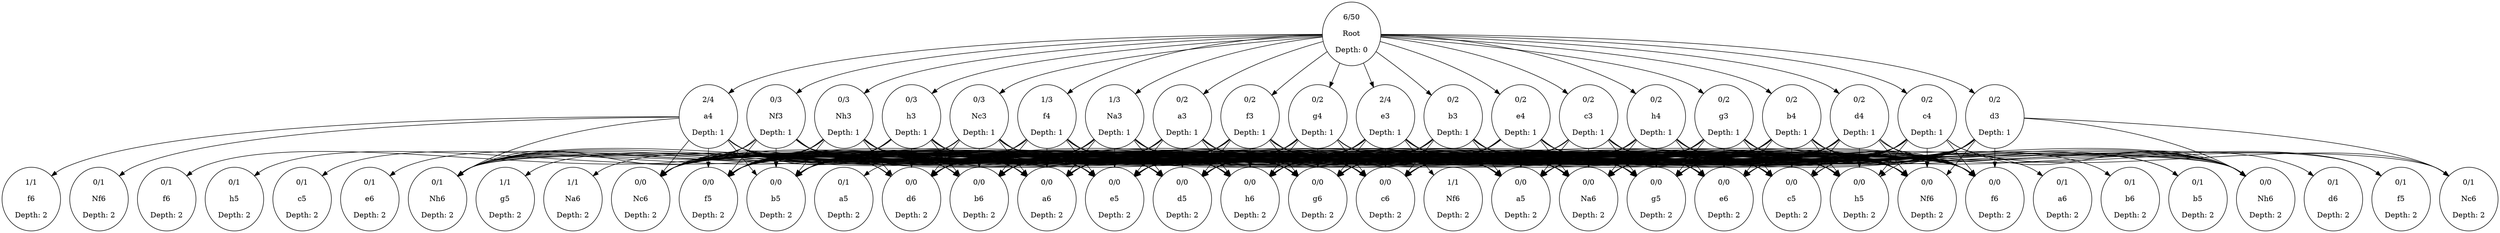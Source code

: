 digraph tree {
    "6/50

Root

Depth: 0";
    "0/3

Nh3

Depth: 1";
    "0/1

Nh6

Depth: 2";
    "0/0

Nf6

Depth: 2";
    "0/0

Nc6

Depth: 2";
    "0/0

Na6

Depth: 2";
    "0/0

h6

Depth: 2";
    "0/0

g6

Depth: 2";
    "0/0

f6

Depth: 2";
    "0/0

e6

Depth: 2";
    "0/0

d6

Depth: 2";
    "0/0

c6

Depth: 2";
    "0/0

b6

Depth: 2";
    "0/0

a6

Depth: 2";
    "0/1

h5

Depth: 2";
    "0/0

g5

Depth: 2";
    "0/0

f5

Depth: 2";
    "0/0

e5

Depth: 2";
    "0/0

d5

Depth: 2";
    "0/0

c5

Depth: 2";
    "0/0

b5

Depth: 2";
    "0/0

a5

Depth: 2";
    "0/3

Nf3

Depth: 1";
    "0/1

Nh6

Depth: 2";
    "0/0

Nf6

Depth: 2";
    "0/0

Nc6

Depth: 2";
    "0/0

Na6

Depth: 2";
    "0/0

h6

Depth: 2";
    "0/0

g6

Depth: 2";
    "0/1

f6

Depth: 2";
    "0/0

e6

Depth: 2";
    "0/0

d6

Depth: 2";
    "0/0

c6

Depth: 2";
    "0/0

b6

Depth: 2";
    "0/0

a6

Depth: 2";
    "0/0

h5

Depth: 2";
    "0/0

g5

Depth: 2";
    "0/0

f5

Depth: 2";
    "0/0

e5

Depth: 2";
    "0/0

d5

Depth: 2";
    "0/0

c5

Depth: 2";
    "0/0

b5

Depth: 2";
    "0/0

a5

Depth: 2";
    "0/3

Nc3

Depth: 1";
    "0/1

Nh6

Depth: 2";
    "0/0

Nf6

Depth: 2";
    "0/0

Nc6

Depth: 2";
    "0/0

Na6

Depth: 2";
    "0/0

h6

Depth: 2";
    "0/0

g6

Depth: 2";
    "0/0

f6

Depth: 2";
    "0/1

e6

Depth: 2";
    "0/0

d6

Depth: 2";
    "0/0

c6

Depth: 2";
    "0/0

b6

Depth: 2";
    "0/0

a6

Depth: 2";
    "0/0

h5

Depth: 2";
    "0/0

g5

Depth: 2";
    "0/0

f5

Depth: 2";
    "0/0

e5

Depth: 2";
    "0/0

d5

Depth: 2";
    "0/0

c5

Depth: 2";
    "0/0

b5

Depth: 2";
    "0/0

a5

Depth: 2";
    "1/3

Na3

Depth: 1";
    "0/1

Nh6

Depth: 2";
    "0/0

Nf6

Depth: 2";
    "0/0

Nc6

Depth: 2";
    "1/1

Na6

Depth: 2";
    "0/0

h6

Depth: 2";
    "0/0

g6

Depth: 2";
    "0/0

f6

Depth: 2";
    "0/0

e6

Depth: 2";
    "0/0

d6

Depth: 2";
    "0/0

c6

Depth: 2";
    "0/0

b6

Depth: 2";
    "0/0

a6

Depth: 2";
    "0/0

h5

Depth: 2";
    "0/0

g5

Depth: 2";
    "0/0

f5

Depth: 2";
    "0/0

e5

Depth: 2";
    "0/0

d5

Depth: 2";
    "0/0

c5

Depth: 2";
    "0/0

b5

Depth: 2";
    "0/0

a5

Depth: 2";
    "0/3

h3

Depth: 1";
    "0/1

Nh6

Depth: 2";
    "0/0

Nf6

Depth: 2";
    "0/0

Nc6

Depth: 2";
    "0/0

Na6

Depth: 2";
    "0/0

h6

Depth: 2";
    "0/0

g6

Depth: 2";
    "0/0

f6

Depth: 2";
    "0/0

e6

Depth: 2";
    "0/0

d6

Depth: 2";
    "0/0

c6

Depth: 2";
    "0/0

b6

Depth: 2";
    "0/0

a6

Depth: 2";
    "0/0

h5

Depth: 2";
    "0/0

g5

Depth: 2";
    "0/0

f5

Depth: 2";
    "0/0

e5

Depth: 2";
    "0/0

d5

Depth: 2";
    "0/1

c5

Depth: 2";
    "0/0

b5

Depth: 2";
    "0/0

a5

Depth: 2";
    "0/2

g3

Depth: 1";
    "0/0

Nh6

Depth: 2";
    "0/0

Nf6

Depth: 2";
    "0/0

Nc6

Depth: 2";
    "0/0

Na6

Depth: 2";
    "0/0

h6

Depth: 2";
    "0/0

g6

Depth: 2";
    "0/0

f6

Depth: 2";
    "0/0

e6

Depth: 2";
    "0/1

d6

Depth: 2";
    "0/0

c6

Depth: 2";
    "0/0

b6

Depth: 2";
    "0/0

a6

Depth: 2";
    "0/0

h5

Depth: 2";
    "0/0

g5

Depth: 2";
    "0/0

f5

Depth: 2";
    "0/0

e5

Depth: 2";
    "0/0

d5

Depth: 2";
    "0/0

c5

Depth: 2";
    "0/0

b5

Depth: 2";
    "0/0

a5

Depth: 2";
    "0/2

f3

Depth: 1";
    "0/1

Nh6

Depth: 2";
    "0/0

Nf6

Depth: 2";
    "0/0

Nc6

Depth: 2";
    "0/0

Na6

Depth: 2";
    "0/0

h6

Depth: 2";
    "0/0

g6

Depth: 2";
    "0/0

f6

Depth: 2";
    "0/0

e6

Depth: 2";
    "0/0

d6

Depth: 2";
    "0/0

c6

Depth: 2";
    "0/0

b6

Depth: 2";
    "0/0

a6

Depth: 2";
    "0/0

h5

Depth: 2";
    "0/0

g5

Depth: 2";
    "0/0

f5

Depth: 2";
    "0/0

e5

Depth: 2";
    "0/0

d5

Depth: 2";
    "0/0

c5

Depth: 2";
    "0/0

b5

Depth: 2";
    "0/0

a5

Depth: 2";
    "2/4

e3

Depth: 1";
    "0/1

Nh6

Depth: 2";
    "1/1

Nf6

Depth: 2";
    "0/1

Nc6

Depth: 2";
    "0/0

Na6

Depth: 2";
    "0/0

h6

Depth: 2";
    "0/0

g6

Depth: 2";
    "0/0

f6

Depth: 2";
    "0/0

e6

Depth: 2";
    "0/0

d6

Depth: 2";
    "0/0

c6

Depth: 2";
    "0/0

b6

Depth: 2";
    "0/0

a6

Depth: 2";
    "0/0

h5

Depth: 2";
    "0/0

g5

Depth: 2";
    "0/0

f5

Depth: 2";
    "0/0

e5

Depth: 2";
    "0/0

d5

Depth: 2";
    "0/0

c5

Depth: 2";
    "0/0

b5

Depth: 2";
    "0/0

a5

Depth: 2";
    "0/2

d3

Depth: 1";
    "0/0

Nh6

Depth: 2";
    "0/0

Nf6

Depth: 2";
    "0/1

Nc6

Depth: 2";
    "0/0

Na6

Depth: 2";
    "0/0

h6

Depth: 2";
    "0/0

g6

Depth: 2";
    "0/0

f6

Depth: 2";
    "0/0

e6

Depth: 2";
    "0/0

d6

Depth: 2";
    "0/0

c6

Depth: 2";
    "0/0

b6

Depth: 2";
    "0/0

a6

Depth: 2";
    "0/0

h5

Depth: 2";
    "0/0

g5

Depth: 2";
    "0/0

f5

Depth: 2";
    "0/0

e5

Depth: 2";
    "0/0

d5

Depth: 2";
    "0/0

c5

Depth: 2";
    "0/0

b5

Depth: 2";
    "0/0

a5

Depth: 2";
    "0/2

c3

Depth: 1";
    "0/0

Nh6

Depth: 2";
    "0/0

Nf6

Depth: 2";
    "0/0

Nc6

Depth: 2";
    "0/0

Na6

Depth: 2";
    "0/0

h6

Depth: 2";
    "0/0

g6

Depth: 2";
    "0/0

f6

Depth: 2";
    "0/0

e6

Depth: 2";
    "0/0

d6

Depth: 2";
    "0/0

c6

Depth: 2";
    "0/0

b6

Depth: 2";
    "0/0

a6

Depth: 2";
    "0/0

h5

Depth: 2";
    "0/0

g5

Depth: 2";
    "0/0

f5

Depth: 2";
    "0/0

e5

Depth: 2";
    "0/0

d5

Depth: 2";
    "0/0

c5

Depth: 2";
    "0/1

b5

Depth: 2";
    "0/0

a5

Depth: 2";
    "0/2

b3

Depth: 1";
    "0/0

Nh6

Depth: 2";
    "0/0

Nf6

Depth: 2";
    "0/0

Nc6

Depth: 2";
    "0/0

Na6

Depth: 2";
    "0/0

h6

Depth: 2";
    "0/0

g6

Depth: 2";
    "0/0

f6

Depth: 2";
    "0/0

e6

Depth: 2";
    "0/0

d6

Depth: 2";
    "0/0

c6

Depth: 2";
    "0/0

b6

Depth: 2";
    "0/1

a6

Depth: 2";
    "0/0

h5

Depth: 2";
    "0/0

g5

Depth: 2";
    "0/0

f5

Depth: 2";
    "0/0

e5

Depth: 2";
    "0/0

d5

Depth: 2";
    "0/0

c5

Depth: 2";
    "0/0

b5

Depth: 2";
    "0/0

a5

Depth: 2";
    "0/2

a3

Depth: 1";
    "0/1

Nh6

Depth: 2";
    "0/0

Nf6

Depth: 2";
    "0/0

Nc6

Depth: 2";
    "0/0

Na6

Depth: 2";
    "0/0

h6

Depth: 2";
    "0/0

g6

Depth: 2";
    "0/0

f6

Depth: 2";
    "0/0

e6

Depth: 2";
    "0/0

d6

Depth: 2";
    "0/0

c6

Depth: 2";
    "0/0

b6

Depth: 2";
    "0/0

a6

Depth: 2";
    "0/0

h5

Depth: 2";
    "0/0

g5

Depth: 2";
    "0/0

f5

Depth: 2";
    "0/0

e5

Depth: 2";
    "0/0

d5

Depth: 2";
    "0/0

c5

Depth: 2";
    "0/0

b5

Depth: 2";
    "0/0

a5

Depth: 2";
    "0/2

h4

Depth: 1";
    "0/0

Nh6

Depth: 2";
    "0/0

Nf6

Depth: 2";
    "0/0

Nc6

Depth: 2";
    "0/0

Na6

Depth: 2";
    "0/0

h6

Depth: 2";
    "0/0

g6

Depth: 2";
    "0/0

f6

Depth: 2";
    "0/0

e6

Depth: 2";
    "0/0

d6

Depth: 2";
    "0/0

c6

Depth: 2";
    "0/0

b6

Depth: 2";
    "0/0

a6

Depth: 2";
    "0/0

h5

Depth: 2";
    "0/0

g5

Depth: 2";
    "0/0

f5

Depth: 2";
    "0/0

e5

Depth: 2";
    "0/0

d5

Depth: 2";
    "0/0

c5

Depth: 2";
    "0/1

b5

Depth: 2";
    "0/0

a5

Depth: 2";
    "0/2

g4

Depth: 1";
    "0/0

Nh6

Depth: 2";
    "0/0

Nf6

Depth: 2";
    "0/0

Nc6

Depth: 2";
    "0/0

Na6

Depth: 2";
    "0/0

h6

Depth: 2";
    "0/0

g6

Depth: 2";
    "0/0

f6

Depth: 2";
    "0/0

e6

Depth: 2";
    "0/0

d6

Depth: 2";
    "0/0

c6

Depth: 2";
    "0/0

b6

Depth: 2";
    "0/0

a6

Depth: 2";
    "0/0

h5

Depth: 2";
    "0/0

g5

Depth: 2";
    "0/0

f5

Depth: 2";
    "0/0

e5

Depth: 2";
    "0/0

d5

Depth: 2";
    "0/0

c5

Depth: 2";
    "0/0

b5

Depth: 2";
    "0/1

a5

Depth: 2";
    "1/3

f4

Depth: 1";
    "0/1

Nh6

Depth: 2";
    "0/0

Nf6

Depth: 2";
    "0/0

Nc6

Depth: 2";
    "0/0

Na6

Depth: 2";
    "0/0

h6

Depth: 2";
    "0/0

g6

Depth: 2";
    "0/0

f6

Depth: 2";
    "0/0

e6

Depth: 2";
    "0/0

d6

Depth: 2";
    "0/0

c6

Depth: 2";
    "0/0

b6

Depth: 2";
    "0/0

a6

Depth: 2";
    "0/0

h5

Depth: 2";
    "1/1

g5

Depth: 2";
    "0/0

f5

Depth: 2";
    "0/0

e5

Depth: 2";
    "0/0

d5

Depth: 2";
    "0/0

c5

Depth: 2";
    "0/0

b5

Depth: 2";
    "0/0

a5

Depth: 2";
    "0/2

e4

Depth: 1";
    "0/0

Nh6

Depth: 2";
    "0/0

Nf6

Depth: 2";
    "0/0

Nc6

Depth: 2";
    "0/0

Na6

Depth: 2";
    "0/0

h6

Depth: 2";
    "0/0

g6

Depth: 2";
    "0/0

f6

Depth: 2";
    "0/0

e6

Depth: 2";
    "0/0

d6

Depth: 2";
    "0/0

c6

Depth: 2";
    "0/1

b6

Depth: 2";
    "0/0

a6

Depth: 2";
    "0/0

h5

Depth: 2";
    "0/0

g5

Depth: 2";
    "0/0

f5

Depth: 2";
    "0/0

e5

Depth: 2";
    "0/0

d5

Depth: 2";
    "0/0

c5

Depth: 2";
    "0/0

b5

Depth: 2";
    "0/0

a5

Depth: 2";
    "0/2

d4

Depth: 1";
    "0/0

Nh6

Depth: 2";
    "0/0

Nf6

Depth: 2";
    "0/0

Nc6

Depth: 2";
    "0/0

Na6

Depth: 2";
    "0/0

h6

Depth: 2";
    "0/0

g6

Depth: 2";
    "0/0

f6

Depth: 2";
    "0/0

e6

Depth: 2";
    "0/0

d6

Depth: 2";
    "0/0

c6

Depth: 2";
    "0/0

b6

Depth: 2";
    "0/0

a6

Depth: 2";
    "0/0

h5

Depth: 2";
    "0/0

g5

Depth: 2";
    "0/1

f5

Depth: 2";
    "0/0

e5

Depth: 2";
    "0/0

d5

Depth: 2";
    "0/0

c5

Depth: 2";
    "0/0

b5

Depth: 2";
    "0/0

a5

Depth: 2";
    "0/2

c4

Depth: 1";
    "0/0

Nh6

Depth: 2";
    "0/0

Nf6

Depth: 2";
    "0/1

Nc6

Depth: 2";
    "0/0

Na6

Depth: 2";
    "0/0

h6

Depth: 2";
    "0/0

g6

Depth: 2";
    "0/0

f6

Depth: 2";
    "0/0

e6

Depth: 2";
    "0/0

d6

Depth: 2";
    "0/0

c6

Depth: 2";
    "0/0

b6

Depth: 2";
    "0/0

a6

Depth: 2";
    "0/0

h5

Depth: 2";
    "0/0

g5

Depth: 2";
    "0/0

f5

Depth: 2";
    "0/0

e5

Depth: 2";
    "0/0

d5

Depth: 2";
    "0/0

c5

Depth: 2";
    "0/0

b5

Depth: 2";
    "0/0

a5

Depth: 2";
    "0/2

b4

Depth: 1";
    "0/0

Nh6

Depth: 2";
    "0/0

Nf6

Depth: 2";
    "0/0

Nc6

Depth: 2";
    "0/0

Na6

Depth: 2";
    "0/0

h6

Depth: 2";
    "0/0

g6

Depth: 2";
    "0/0

f6

Depth: 2";
    "0/0

e6

Depth: 2";
    "0/0

d6

Depth: 2";
    "0/0

c6

Depth: 2";
    "0/0

b6

Depth: 2";
    "0/0

a6

Depth: 2";
    "0/0

h5

Depth: 2";
    "0/0

g5

Depth: 2";
    "0/1

f5

Depth: 2";
    "0/0

e5

Depth: 2";
    "0/0

d5

Depth: 2";
    "0/0

c5

Depth: 2";
    "0/0

b5

Depth: 2";
    "0/0

a5

Depth: 2";
    "2/4

a4

Depth: 1";
    "0/1

Nh6

Depth: 2";
    "0/1

Nf6

Depth: 2";
    "0/0

Nc6

Depth: 2";
    "0/0

Na6

Depth: 2";
    "0/0

h6

Depth: 2";
    "0/0

g6

Depth: 2";
    "1/1

f6

Depth: 2";
    "0/0

e6

Depth: 2";
    "0/0

d6

Depth: 2";
    "0/0

c6

Depth: 2";
    "0/0

b6

Depth: 2";
    "0/0

a6

Depth: 2";
    "0/0

h5

Depth: 2";
    "0/0

g5

Depth: 2";
    "0/0

f5

Depth: 2";
    "0/0

e5

Depth: 2";
    "0/0

d5

Depth: 2";
    "0/0

c5

Depth: 2";
    "0/0

b5

Depth: 2";
    "0/0

a5

Depth: 2";
    "6/50

Root

Depth: 0" -> "0/3

Nh3

Depth: 1";
    "6/50

Root

Depth: 0" -> "0/3

Nf3

Depth: 1";
    "6/50

Root

Depth: 0" -> "0/3

Nc3

Depth: 1";
    "6/50

Root

Depth: 0" -> "1/3

Na3

Depth: 1";
    "6/50

Root

Depth: 0" -> "0/3

h3

Depth: 1";
    "6/50

Root

Depth: 0" -> "0/2

g3

Depth: 1";
    "6/50

Root

Depth: 0" -> "0/2

f3

Depth: 1";
    "6/50

Root

Depth: 0" -> "2/4

e3

Depth: 1";
    "6/50

Root

Depth: 0" -> "0/2

d3

Depth: 1";
    "6/50

Root

Depth: 0" -> "0/2

c3

Depth: 1";
    "6/50

Root

Depth: 0" -> "0/2

b3

Depth: 1";
    "6/50

Root

Depth: 0" -> "0/2

a3

Depth: 1";
    "6/50

Root

Depth: 0" -> "0/2

h4

Depth: 1";
    "6/50

Root

Depth: 0" -> "0/2

g4

Depth: 1";
    "6/50

Root

Depth: 0" -> "1/3

f4

Depth: 1";
    "6/50

Root

Depth: 0" -> "0/2

e4

Depth: 1";
    "6/50

Root

Depth: 0" -> "0/2

d4

Depth: 1";
    "6/50

Root

Depth: 0" -> "0/2

c4

Depth: 1";
    "6/50

Root

Depth: 0" -> "0/2

b4

Depth: 1";
    "6/50

Root

Depth: 0" -> "2/4

a4

Depth: 1";
    "0/3

Nh3

Depth: 1" -> "0/1

Nh6

Depth: 2";
    "0/3

Nh3

Depth: 1" -> "0/0

Nf6

Depth: 2";
    "0/3

Nh3

Depth: 1" -> "0/0

Nc6

Depth: 2";
    "0/3

Nh3

Depth: 1" -> "0/0

Na6

Depth: 2";
    "0/3

Nh3

Depth: 1" -> "0/0

h6

Depth: 2";
    "0/3

Nh3

Depth: 1" -> "0/0

g6

Depth: 2";
    "0/3

Nh3

Depth: 1" -> "0/0

f6

Depth: 2";
    "0/3

Nh3

Depth: 1" -> "0/0

e6

Depth: 2";
    "0/3

Nh3

Depth: 1" -> "0/0

d6

Depth: 2";
    "0/3

Nh3

Depth: 1" -> "0/0

c6

Depth: 2";
    "0/3

Nh3

Depth: 1" -> "0/0

b6

Depth: 2";
    "0/3

Nh3

Depth: 1" -> "0/0

a6

Depth: 2";
    "0/3

Nh3

Depth: 1" -> "0/1

h5

Depth: 2";
    "0/3

Nh3

Depth: 1" -> "0/0

g5

Depth: 2";
    "0/3

Nh3

Depth: 1" -> "0/0

f5

Depth: 2";
    "0/3

Nh3

Depth: 1" -> "0/0

e5

Depth: 2";
    "0/3

Nh3

Depth: 1" -> "0/0

d5

Depth: 2";
    "0/3

Nh3

Depth: 1" -> "0/0

c5

Depth: 2";
    "0/3

Nh3

Depth: 1" -> "0/0

b5

Depth: 2";
    "0/3

Nh3

Depth: 1" -> "0/0

a5

Depth: 2";
    "0/3

Nf3

Depth: 1" -> "0/1

Nh6

Depth: 2";
    "0/3

Nf3

Depth: 1" -> "0/0

Nf6

Depth: 2";
    "0/3

Nf3

Depth: 1" -> "0/0

Nc6

Depth: 2";
    "0/3

Nf3

Depth: 1" -> "0/0

Na6

Depth: 2";
    "0/3

Nf3

Depth: 1" -> "0/0

h6

Depth: 2";
    "0/3

Nf3

Depth: 1" -> "0/0

g6

Depth: 2";
    "0/3

Nf3

Depth: 1" -> "0/1

f6

Depth: 2";
    "0/3

Nf3

Depth: 1" -> "0/0

e6

Depth: 2";
    "0/3

Nf3

Depth: 1" -> "0/0

d6

Depth: 2";
    "0/3

Nf3

Depth: 1" -> "0/0

c6

Depth: 2";
    "0/3

Nf3

Depth: 1" -> "0/0

b6

Depth: 2";
    "0/3

Nf3

Depth: 1" -> "0/0

a6

Depth: 2";
    "0/3

Nf3

Depth: 1" -> "0/0

h5

Depth: 2";
    "0/3

Nf3

Depth: 1" -> "0/0

g5

Depth: 2";
    "0/3

Nf3

Depth: 1" -> "0/0

f5

Depth: 2";
    "0/3

Nf3

Depth: 1" -> "0/0

e5

Depth: 2";
    "0/3

Nf3

Depth: 1" -> "0/0

d5

Depth: 2";
    "0/3

Nf3

Depth: 1" -> "0/0

c5

Depth: 2";
    "0/3

Nf3

Depth: 1" -> "0/0

b5

Depth: 2";
    "0/3

Nf3

Depth: 1" -> "0/0

a5

Depth: 2";
    "0/3

Nc3

Depth: 1" -> "0/1

Nh6

Depth: 2";
    "0/3

Nc3

Depth: 1" -> "0/0

Nf6

Depth: 2";
    "0/3

Nc3

Depth: 1" -> "0/0

Nc6

Depth: 2";
    "0/3

Nc3

Depth: 1" -> "0/0

Na6

Depth: 2";
    "0/3

Nc3

Depth: 1" -> "0/0

h6

Depth: 2";
    "0/3

Nc3

Depth: 1" -> "0/0

g6

Depth: 2";
    "0/3

Nc3

Depth: 1" -> "0/0

f6

Depth: 2";
    "0/3

Nc3

Depth: 1" -> "0/1

e6

Depth: 2";
    "0/3

Nc3

Depth: 1" -> "0/0

d6

Depth: 2";
    "0/3

Nc3

Depth: 1" -> "0/0

c6

Depth: 2";
    "0/3

Nc3

Depth: 1" -> "0/0

b6

Depth: 2";
    "0/3

Nc3

Depth: 1" -> "0/0

a6

Depth: 2";
    "0/3

Nc3

Depth: 1" -> "0/0

h5

Depth: 2";
    "0/3

Nc3

Depth: 1" -> "0/0

g5

Depth: 2";
    "0/3

Nc3

Depth: 1" -> "0/0

f5

Depth: 2";
    "0/3

Nc3

Depth: 1" -> "0/0

e5

Depth: 2";
    "0/3

Nc3

Depth: 1" -> "0/0

d5

Depth: 2";
    "0/3

Nc3

Depth: 1" -> "0/0

c5

Depth: 2";
    "0/3

Nc3

Depth: 1" -> "0/0

b5

Depth: 2";
    "0/3

Nc3

Depth: 1" -> "0/0

a5

Depth: 2";
    "1/3

Na3

Depth: 1" -> "0/1

Nh6

Depth: 2";
    "1/3

Na3

Depth: 1" -> "0/0

Nf6

Depth: 2";
    "1/3

Na3

Depth: 1" -> "0/0

Nc6

Depth: 2";
    "1/3

Na3

Depth: 1" -> "1/1

Na6

Depth: 2";
    "1/3

Na3

Depth: 1" -> "0/0

h6

Depth: 2";
    "1/3

Na3

Depth: 1" -> "0/0

g6

Depth: 2";
    "1/3

Na3

Depth: 1" -> "0/0

f6

Depth: 2";
    "1/3

Na3

Depth: 1" -> "0/0

e6

Depth: 2";
    "1/3

Na3

Depth: 1" -> "0/0

d6

Depth: 2";
    "1/3

Na3

Depth: 1" -> "0/0

c6

Depth: 2";
    "1/3

Na3

Depth: 1" -> "0/0

b6

Depth: 2";
    "1/3

Na3

Depth: 1" -> "0/0

a6

Depth: 2";
    "1/3

Na3

Depth: 1" -> "0/0

h5

Depth: 2";
    "1/3

Na3

Depth: 1" -> "0/0

g5

Depth: 2";
    "1/3

Na3

Depth: 1" -> "0/0

f5

Depth: 2";
    "1/3

Na3

Depth: 1" -> "0/0

e5

Depth: 2";
    "1/3

Na3

Depth: 1" -> "0/0

d5

Depth: 2";
    "1/3

Na3

Depth: 1" -> "0/0

c5

Depth: 2";
    "1/3

Na3

Depth: 1" -> "0/0

b5

Depth: 2";
    "1/3

Na3

Depth: 1" -> "0/0

a5

Depth: 2";
    "0/3

h3

Depth: 1" -> "0/1

Nh6

Depth: 2";
    "0/3

h3

Depth: 1" -> "0/0

Nf6

Depth: 2";
    "0/3

h3

Depth: 1" -> "0/0

Nc6

Depth: 2";
    "0/3

h3

Depth: 1" -> "0/0

Na6

Depth: 2";
    "0/3

h3

Depth: 1" -> "0/0

h6

Depth: 2";
    "0/3

h3

Depth: 1" -> "0/0

g6

Depth: 2";
    "0/3

h3

Depth: 1" -> "0/0

f6

Depth: 2";
    "0/3

h3

Depth: 1" -> "0/0

e6

Depth: 2";
    "0/3

h3

Depth: 1" -> "0/0

d6

Depth: 2";
    "0/3

h3

Depth: 1" -> "0/0

c6

Depth: 2";
    "0/3

h3

Depth: 1" -> "0/0

b6

Depth: 2";
    "0/3

h3

Depth: 1" -> "0/0

a6

Depth: 2";
    "0/3

h3

Depth: 1" -> "0/0

h5

Depth: 2";
    "0/3

h3

Depth: 1" -> "0/0

g5

Depth: 2";
    "0/3

h3

Depth: 1" -> "0/0

f5

Depth: 2";
    "0/3

h3

Depth: 1" -> "0/0

e5

Depth: 2";
    "0/3

h3

Depth: 1" -> "0/0

d5

Depth: 2";
    "0/3

h3

Depth: 1" -> "0/1

c5

Depth: 2";
    "0/3

h3

Depth: 1" -> "0/0

b5

Depth: 2";
    "0/3

h3

Depth: 1" -> "0/0

a5

Depth: 2";
    "0/2

g3

Depth: 1" -> "0/0

Nh6

Depth: 2";
    "0/2

g3

Depth: 1" -> "0/0

Nf6

Depth: 2";
    "0/2

g3

Depth: 1" -> "0/0

Nc6

Depth: 2";
    "0/2

g3

Depth: 1" -> "0/0

Na6

Depth: 2";
    "0/2

g3

Depth: 1" -> "0/0

h6

Depth: 2";
    "0/2

g3

Depth: 1" -> "0/0

g6

Depth: 2";
    "0/2

g3

Depth: 1" -> "0/0

f6

Depth: 2";
    "0/2

g3

Depth: 1" -> "0/0

e6

Depth: 2";
    "0/2

g3

Depth: 1" -> "0/1

d6

Depth: 2";
    "0/2

g3

Depth: 1" -> "0/0

c6

Depth: 2";
    "0/2

g3

Depth: 1" -> "0/0

b6

Depth: 2";
    "0/2

g3

Depth: 1" -> "0/0

a6

Depth: 2";
    "0/2

g3

Depth: 1" -> "0/0

h5

Depth: 2";
    "0/2

g3

Depth: 1" -> "0/0

g5

Depth: 2";
    "0/2

g3

Depth: 1" -> "0/0

f5

Depth: 2";
    "0/2

g3

Depth: 1" -> "0/0

e5

Depth: 2";
    "0/2

g3

Depth: 1" -> "0/0

d5

Depth: 2";
    "0/2

g3

Depth: 1" -> "0/0

c5

Depth: 2";
    "0/2

g3

Depth: 1" -> "0/0

b5

Depth: 2";
    "0/2

g3

Depth: 1" -> "0/0

a5

Depth: 2";
    "0/2

f3

Depth: 1" -> "0/1

Nh6

Depth: 2";
    "0/2

f3

Depth: 1" -> "0/0

Nf6

Depth: 2";
    "0/2

f3

Depth: 1" -> "0/0

Nc6

Depth: 2";
    "0/2

f3

Depth: 1" -> "0/0

Na6

Depth: 2";
    "0/2

f3

Depth: 1" -> "0/0

h6

Depth: 2";
    "0/2

f3

Depth: 1" -> "0/0

g6

Depth: 2";
    "0/2

f3

Depth: 1" -> "0/0

f6

Depth: 2";
    "0/2

f3

Depth: 1" -> "0/0

e6

Depth: 2";
    "0/2

f3

Depth: 1" -> "0/0

d6

Depth: 2";
    "0/2

f3

Depth: 1" -> "0/0

c6

Depth: 2";
    "0/2

f3

Depth: 1" -> "0/0

b6

Depth: 2";
    "0/2

f3

Depth: 1" -> "0/0

a6

Depth: 2";
    "0/2

f3

Depth: 1" -> "0/0

h5

Depth: 2";
    "0/2

f3

Depth: 1" -> "0/0

g5

Depth: 2";
    "0/2

f3

Depth: 1" -> "0/0

f5

Depth: 2";
    "0/2

f3

Depth: 1" -> "0/0

e5

Depth: 2";
    "0/2

f3

Depth: 1" -> "0/0

d5

Depth: 2";
    "0/2

f3

Depth: 1" -> "0/0

c5

Depth: 2";
    "0/2

f3

Depth: 1" -> "0/0

b5

Depth: 2";
    "0/2

f3

Depth: 1" -> "0/0

a5

Depth: 2";
    "2/4

e3

Depth: 1" -> "0/1

Nh6

Depth: 2";
    "2/4

e3

Depth: 1" -> "1/1

Nf6

Depth: 2";
    "2/4

e3

Depth: 1" -> "0/1

Nc6

Depth: 2";
    "2/4

e3

Depth: 1" -> "0/0

Na6

Depth: 2";
    "2/4

e3

Depth: 1" -> "0/0

h6

Depth: 2";
    "2/4

e3

Depth: 1" -> "0/0

g6

Depth: 2";
    "2/4

e3

Depth: 1" -> "0/0

f6

Depth: 2";
    "2/4

e3

Depth: 1" -> "0/0

e6

Depth: 2";
    "2/4

e3

Depth: 1" -> "0/0

d6

Depth: 2";
    "2/4

e3

Depth: 1" -> "0/0

c6

Depth: 2";
    "2/4

e3

Depth: 1" -> "0/0

b6

Depth: 2";
    "2/4

e3

Depth: 1" -> "0/0

a6

Depth: 2";
    "2/4

e3

Depth: 1" -> "0/0

h5

Depth: 2";
    "2/4

e3

Depth: 1" -> "0/0

g5

Depth: 2";
    "2/4

e3

Depth: 1" -> "0/0

f5

Depth: 2";
    "2/4

e3

Depth: 1" -> "0/0

e5

Depth: 2";
    "2/4

e3

Depth: 1" -> "0/0

d5

Depth: 2";
    "2/4

e3

Depth: 1" -> "0/0

c5

Depth: 2";
    "2/4

e3

Depth: 1" -> "0/0

b5

Depth: 2";
    "2/4

e3

Depth: 1" -> "0/0

a5

Depth: 2";
    "0/2

d3

Depth: 1" -> "0/0

Nh6

Depth: 2";
    "0/2

d3

Depth: 1" -> "0/0

Nf6

Depth: 2";
    "0/2

d3

Depth: 1" -> "0/1

Nc6

Depth: 2";
    "0/2

d3

Depth: 1" -> "0/0

Na6

Depth: 2";
    "0/2

d3

Depth: 1" -> "0/0

h6

Depth: 2";
    "0/2

d3

Depth: 1" -> "0/0

g6

Depth: 2";
    "0/2

d3

Depth: 1" -> "0/0

f6

Depth: 2";
    "0/2

d3

Depth: 1" -> "0/0

e6

Depth: 2";
    "0/2

d3

Depth: 1" -> "0/0

d6

Depth: 2";
    "0/2

d3

Depth: 1" -> "0/0

c6

Depth: 2";
    "0/2

d3

Depth: 1" -> "0/0

b6

Depth: 2";
    "0/2

d3

Depth: 1" -> "0/0

a6

Depth: 2";
    "0/2

d3

Depth: 1" -> "0/0

h5

Depth: 2";
    "0/2

d3

Depth: 1" -> "0/0

g5

Depth: 2";
    "0/2

d3

Depth: 1" -> "0/0

f5

Depth: 2";
    "0/2

d3

Depth: 1" -> "0/0

e5

Depth: 2";
    "0/2

d3

Depth: 1" -> "0/0

d5

Depth: 2";
    "0/2

d3

Depth: 1" -> "0/0

c5

Depth: 2";
    "0/2

d3

Depth: 1" -> "0/0

b5

Depth: 2";
    "0/2

d3

Depth: 1" -> "0/0

a5

Depth: 2";
    "0/2

c3

Depth: 1" -> "0/0

Nh6

Depth: 2";
    "0/2

c3

Depth: 1" -> "0/0

Nf6

Depth: 2";
    "0/2

c3

Depth: 1" -> "0/0

Nc6

Depth: 2";
    "0/2

c3

Depth: 1" -> "0/0

Na6

Depth: 2";
    "0/2

c3

Depth: 1" -> "0/0

h6

Depth: 2";
    "0/2

c3

Depth: 1" -> "0/0

g6

Depth: 2";
    "0/2

c3

Depth: 1" -> "0/0

f6

Depth: 2";
    "0/2

c3

Depth: 1" -> "0/0

e6

Depth: 2";
    "0/2

c3

Depth: 1" -> "0/0

d6

Depth: 2";
    "0/2

c3

Depth: 1" -> "0/0

c6

Depth: 2";
    "0/2

c3

Depth: 1" -> "0/0

b6

Depth: 2";
    "0/2

c3

Depth: 1" -> "0/0

a6

Depth: 2";
    "0/2

c3

Depth: 1" -> "0/0

h5

Depth: 2";
    "0/2

c3

Depth: 1" -> "0/0

g5

Depth: 2";
    "0/2

c3

Depth: 1" -> "0/0

f5

Depth: 2";
    "0/2

c3

Depth: 1" -> "0/0

e5

Depth: 2";
    "0/2

c3

Depth: 1" -> "0/0

d5

Depth: 2";
    "0/2

c3

Depth: 1" -> "0/0

c5

Depth: 2";
    "0/2

c3

Depth: 1" -> "0/1

b5

Depth: 2";
    "0/2

c3

Depth: 1" -> "0/0

a5

Depth: 2";
    "0/2

b3

Depth: 1" -> "0/0

Nh6

Depth: 2";
    "0/2

b3

Depth: 1" -> "0/0

Nf6

Depth: 2";
    "0/2

b3

Depth: 1" -> "0/0

Nc6

Depth: 2";
    "0/2

b3

Depth: 1" -> "0/0

Na6

Depth: 2";
    "0/2

b3

Depth: 1" -> "0/0

h6

Depth: 2";
    "0/2

b3

Depth: 1" -> "0/0

g6

Depth: 2";
    "0/2

b3

Depth: 1" -> "0/0

f6

Depth: 2";
    "0/2

b3

Depth: 1" -> "0/0

e6

Depth: 2";
    "0/2

b3

Depth: 1" -> "0/0

d6

Depth: 2";
    "0/2

b3

Depth: 1" -> "0/0

c6

Depth: 2";
    "0/2

b3

Depth: 1" -> "0/0

b6

Depth: 2";
    "0/2

b3

Depth: 1" -> "0/1

a6

Depth: 2";
    "0/2

b3

Depth: 1" -> "0/0

h5

Depth: 2";
    "0/2

b3

Depth: 1" -> "0/0

g5

Depth: 2";
    "0/2

b3

Depth: 1" -> "0/0

f5

Depth: 2";
    "0/2

b3

Depth: 1" -> "0/0

e5

Depth: 2";
    "0/2

b3

Depth: 1" -> "0/0

d5

Depth: 2";
    "0/2

b3

Depth: 1" -> "0/0

c5

Depth: 2";
    "0/2

b3

Depth: 1" -> "0/0

b5

Depth: 2";
    "0/2

b3

Depth: 1" -> "0/0

a5

Depth: 2";
    "0/2

a3

Depth: 1" -> "0/1

Nh6

Depth: 2";
    "0/2

a3

Depth: 1" -> "0/0

Nf6

Depth: 2";
    "0/2

a3

Depth: 1" -> "0/0

Nc6

Depth: 2";
    "0/2

a3

Depth: 1" -> "0/0

Na6

Depth: 2";
    "0/2

a3

Depth: 1" -> "0/0

h6

Depth: 2";
    "0/2

a3

Depth: 1" -> "0/0

g6

Depth: 2";
    "0/2

a3

Depth: 1" -> "0/0

f6

Depth: 2";
    "0/2

a3

Depth: 1" -> "0/0

e6

Depth: 2";
    "0/2

a3

Depth: 1" -> "0/0

d6

Depth: 2";
    "0/2

a3

Depth: 1" -> "0/0

c6

Depth: 2";
    "0/2

a3

Depth: 1" -> "0/0

b6

Depth: 2";
    "0/2

a3

Depth: 1" -> "0/0

a6

Depth: 2";
    "0/2

a3

Depth: 1" -> "0/0

h5

Depth: 2";
    "0/2

a3

Depth: 1" -> "0/0

g5

Depth: 2";
    "0/2

a3

Depth: 1" -> "0/0

f5

Depth: 2";
    "0/2

a3

Depth: 1" -> "0/0

e5

Depth: 2";
    "0/2

a3

Depth: 1" -> "0/0

d5

Depth: 2";
    "0/2

a3

Depth: 1" -> "0/0

c5

Depth: 2";
    "0/2

a3

Depth: 1" -> "0/0

b5

Depth: 2";
    "0/2

a3

Depth: 1" -> "0/0

a5

Depth: 2";
    "0/2

h4

Depth: 1" -> "0/0

Nh6

Depth: 2";
    "0/2

h4

Depth: 1" -> "0/0

Nf6

Depth: 2";
    "0/2

h4

Depth: 1" -> "0/0

Nc6

Depth: 2";
    "0/2

h4

Depth: 1" -> "0/0

Na6

Depth: 2";
    "0/2

h4

Depth: 1" -> "0/0

h6

Depth: 2";
    "0/2

h4

Depth: 1" -> "0/0

g6

Depth: 2";
    "0/2

h4

Depth: 1" -> "0/0

f6

Depth: 2";
    "0/2

h4

Depth: 1" -> "0/0

e6

Depth: 2";
    "0/2

h4

Depth: 1" -> "0/0

d6

Depth: 2";
    "0/2

h4

Depth: 1" -> "0/0

c6

Depth: 2";
    "0/2

h4

Depth: 1" -> "0/0

b6

Depth: 2";
    "0/2

h4

Depth: 1" -> "0/0

a6

Depth: 2";
    "0/2

h4

Depth: 1" -> "0/0

h5

Depth: 2";
    "0/2

h4

Depth: 1" -> "0/0

g5

Depth: 2";
    "0/2

h4

Depth: 1" -> "0/0

f5

Depth: 2";
    "0/2

h4

Depth: 1" -> "0/0

e5

Depth: 2";
    "0/2

h4

Depth: 1" -> "0/0

d5

Depth: 2";
    "0/2

h4

Depth: 1" -> "0/0

c5

Depth: 2";
    "0/2

h4

Depth: 1" -> "0/1

b5

Depth: 2";
    "0/2

h4

Depth: 1" -> "0/0

a5

Depth: 2";
    "0/2

g4

Depth: 1" -> "0/0

Nh6

Depth: 2";
    "0/2

g4

Depth: 1" -> "0/0

Nf6

Depth: 2";
    "0/2

g4

Depth: 1" -> "0/0

Nc6

Depth: 2";
    "0/2

g4

Depth: 1" -> "0/0

Na6

Depth: 2";
    "0/2

g4

Depth: 1" -> "0/0

h6

Depth: 2";
    "0/2

g4

Depth: 1" -> "0/0

g6

Depth: 2";
    "0/2

g4

Depth: 1" -> "0/0

f6

Depth: 2";
    "0/2

g4

Depth: 1" -> "0/0

e6

Depth: 2";
    "0/2

g4

Depth: 1" -> "0/0

d6

Depth: 2";
    "0/2

g4

Depth: 1" -> "0/0

c6

Depth: 2";
    "0/2

g4

Depth: 1" -> "0/0

b6

Depth: 2";
    "0/2

g4

Depth: 1" -> "0/0

a6

Depth: 2";
    "0/2

g4

Depth: 1" -> "0/0

h5

Depth: 2";
    "0/2

g4

Depth: 1" -> "0/0

g5

Depth: 2";
    "0/2

g4

Depth: 1" -> "0/0

f5

Depth: 2";
    "0/2

g4

Depth: 1" -> "0/0

e5

Depth: 2";
    "0/2

g4

Depth: 1" -> "0/0

d5

Depth: 2";
    "0/2

g4

Depth: 1" -> "0/0

c5

Depth: 2";
    "0/2

g4

Depth: 1" -> "0/0

b5

Depth: 2";
    "0/2

g4

Depth: 1" -> "0/1

a5

Depth: 2";
    "1/3

f4

Depth: 1" -> "0/1

Nh6

Depth: 2";
    "1/3

f4

Depth: 1" -> "0/0

Nf6

Depth: 2";
    "1/3

f4

Depth: 1" -> "0/0

Nc6

Depth: 2";
    "1/3

f4

Depth: 1" -> "0/0

Na6

Depth: 2";
    "1/3

f4

Depth: 1" -> "0/0

h6

Depth: 2";
    "1/3

f4

Depth: 1" -> "0/0

g6

Depth: 2";
    "1/3

f4

Depth: 1" -> "0/0

f6

Depth: 2";
    "1/3

f4

Depth: 1" -> "0/0

e6

Depth: 2";
    "1/3

f4

Depth: 1" -> "0/0

d6

Depth: 2";
    "1/3

f4

Depth: 1" -> "0/0

c6

Depth: 2";
    "1/3

f4

Depth: 1" -> "0/0

b6

Depth: 2";
    "1/3

f4

Depth: 1" -> "0/0

a6

Depth: 2";
    "1/3

f4

Depth: 1" -> "0/0

h5

Depth: 2";
    "1/3

f4

Depth: 1" -> "1/1

g5

Depth: 2";
    "1/3

f4

Depth: 1" -> "0/0

f5

Depth: 2";
    "1/3

f4

Depth: 1" -> "0/0

e5

Depth: 2";
    "1/3

f4

Depth: 1" -> "0/0

d5

Depth: 2";
    "1/3

f4

Depth: 1" -> "0/0

c5

Depth: 2";
    "1/3

f4

Depth: 1" -> "0/0

b5

Depth: 2";
    "1/3

f4

Depth: 1" -> "0/0

a5

Depth: 2";
    "0/2

e4

Depth: 1" -> "0/0

Nh6

Depth: 2";
    "0/2

e4

Depth: 1" -> "0/0

Nf6

Depth: 2";
    "0/2

e4

Depth: 1" -> "0/0

Nc6

Depth: 2";
    "0/2

e4

Depth: 1" -> "0/0

Na6

Depth: 2";
    "0/2

e4

Depth: 1" -> "0/0

h6

Depth: 2";
    "0/2

e4

Depth: 1" -> "0/0

g6

Depth: 2";
    "0/2

e4

Depth: 1" -> "0/0

f6

Depth: 2";
    "0/2

e4

Depth: 1" -> "0/0

e6

Depth: 2";
    "0/2

e4

Depth: 1" -> "0/0

d6

Depth: 2";
    "0/2

e4

Depth: 1" -> "0/0

c6

Depth: 2";
    "0/2

e4

Depth: 1" -> "0/1

b6

Depth: 2";
    "0/2

e4

Depth: 1" -> "0/0

a6

Depth: 2";
    "0/2

e4

Depth: 1" -> "0/0

h5

Depth: 2";
    "0/2

e4

Depth: 1" -> "0/0

g5

Depth: 2";
    "0/2

e4

Depth: 1" -> "0/0

f5

Depth: 2";
    "0/2

e4

Depth: 1" -> "0/0

e5

Depth: 2";
    "0/2

e4

Depth: 1" -> "0/0

d5

Depth: 2";
    "0/2

e4

Depth: 1" -> "0/0

c5

Depth: 2";
    "0/2

e4

Depth: 1" -> "0/0

b5

Depth: 2";
    "0/2

e4

Depth: 1" -> "0/0

a5

Depth: 2";
    "0/2

d4

Depth: 1" -> "0/0

Nh6

Depth: 2";
    "0/2

d4

Depth: 1" -> "0/0

Nf6

Depth: 2";
    "0/2

d4

Depth: 1" -> "0/0

Nc6

Depth: 2";
    "0/2

d4

Depth: 1" -> "0/0

Na6

Depth: 2";
    "0/2

d4

Depth: 1" -> "0/0

h6

Depth: 2";
    "0/2

d4

Depth: 1" -> "0/0

g6

Depth: 2";
    "0/2

d4

Depth: 1" -> "0/0

f6

Depth: 2";
    "0/2

d4

Depth: 1" -> "0/0

e6

Depth: 2";
    "0/2

d4

Depth: 1" -> "0/0

d6

Depth: 2";
    "0/2

d4

Depth: 1" -> "0/0

c6

Depth: 2";
    "0/2

d4

Depth: 1" -> "0/0

b6

Depth: 2";
    "0/2

d4

Depth: 1" -> "0/0

a6

Depth: 2";
    "0/2

d4

Depth: 1" -> "0/0

h5

Depth: 2";
    "0/2

d4

Depth: 1" -> "0/0

g5

Depth: 2";
    "0/2

d4

Depth: 1" -> "0/1

f5

Depth: 2";
    "0/2

d4

Depth: 1" -> "0/0

e5

Depth: 2";
    "0/2

d4

Depth: 1" -> "0/0

d5

Depth: 2";
    "0/2

d4

Depth: 1" -> "0/0

c5

Depth: 2";
    "0/2

d4

Depth: 1" -> "0/0

b5

Depth: 2";
    "0/2

d4

Depth: 1" -> "0/0

a5

Depth: 2";
    "0/2

c4

Depth: 1" -> "0/0

Nh6

Depth: 2";
    "0/2

c4

Depth: 1" -> "0/0

Nf6

Depth: 2";
    "0/2

c4

Depth: 1" -> "0/1

Nc6

Depth: 2";
    "0/2

c4

Depth: 1" -> "0/0

Na6

Depth: 2";
    "0/2

c4

Depth: 1" -> "0/0

h6

Depth: 2";
    "0/2

c4

Depth: 1" -> "0/0

g6

Depth: 2";
    "0/2

c4

Depth: 1" -> "0/0

f6

Depth: 2";
    "0/2

c4

Depth: 1" -> "0/0

e6

Depth: 2";
    "0/2

c4

Depth: 1" -> "0/0

d6

Depth: 2";
    "0/2

c4

Depth: 1" -> "0/0

c6

Depth: 2";
    "0/2

c4

Depth: 1" -> "0/0

b6

Depth: 2";
    "0/2

c4

Depth: 1" -> "0/0

a6

Depth: 2";
    "0/2

c4

Depth: 1" -> "0/0

h5

Depth: 2";
    "0/2

c4

Depth: 1" -> "0/0

g5

Depth: 2";
    "0/2

c4

Depth: 1" -> "0/0

f5

Depth: 2";
    "0/2

c4

Depth: 1" -> "0/0

e5

Depth: 2";
    "0/2

c4

Depth: 1" -> "0/0

d5

Depth: 2";
    "0/2

c4

Depth: 1" -> "0/0

c5

Depth: 2";
    "0/2

c4

Depth: 1" -> "0/0

b5

Depth: 2";
    "0/2

c4

Depth: 1" -> "0/0

a5

Depth: 2";
    "0/2

b4

Depth: 1" -> "0/0

Nh6

Depth: 2";
    "0/2

b4

Depth: 1" -> "0/0

Nf6

Depth: 2";
    "0/2

b4

Depth: 1" -> "0/0

Nc6

Depth: 2";
    "0/2

b4

Depth: 1" -> "0/0

Na6

Depth: 2";
    "0/2

b4

Depth: 1" -> "0/0

h6

Depth: 2";
    "0/2

b4

Depth: 1" -> "0/0

g6

Depth: 2";
    "0/2

b4

Depth: 1" -> "0/0

f6

Depth: 2";
    "0/2

b4

Depth: 1" -> "0/0

e6

Depth: 2";
    "0/2

b4

Depth: 1" -> "0/0

d6

Depth: 2";
    "0/2

b4

Depth: 1" -> "0/0

c6

Depth: 2";
    "0/2

b4

Depth: 1" -> "0/0

b6

Depth: 2";
    "0/2

b4

Depth: 1" -> "0/0

a6

Depth: 2";
    "0/2

b4

Depth: 1" -> "0/0

h5

Depth: 2";
    "0/2

b4

Depth: 1" -> "0/0

g5

Depth: 2";
    "0/2

b4

Depth: 1" -> "0/1

f5

Depth: 2";
    "0/2

b4

Depth: 1" -> "0/0

e5

Depth: 2";
    "0/2

b4

Depth: 1" -> "0/0

d5

Depth: 2";
    "0/2

b4

Depth: 1" -> "0/0

c5

Depth: 2";
    "0/2

b4

Depth: 1" -> "0/0

b5

Depth: 2";
    "0/2

b4

Depth: 1" -> "0/0

a5

Depth: 2";
    "2/4

a4

Depth: 1" -> "0/1

Nh6

Depth: 2";
    "2/4

a4

Depth: 1" -> "0/1

Nf6

Depth: 2";
    "2/4

a4

Depth: 1" -> "0/0

Nc6

Depth: 2";
    "2/4

a4

Depth: 1" -> "0/0

Na6

Depth: 2";
    "2/4

a4

Depth: 1" -> "0/0

h6

Depth: 2";
    "2/4

a4

Depth: 1" -> "0/0

g6

Depth: 2";
    "2/4

a4

Depth: 1" -> "1/1

f6

Depth: 2";
    "2/4

a4

Depth: 1" -> "0/0

e6

Depth: 2";
    "2/4

a4

Depth: 1" -> "0/0

d6

Depth: 2";
    "2/4

a4

Depth: 1" -> "0/0

c6

Depth: 2";
    "2/4

a4

Depth: 1" -> "0/0

b6

Depth: 2";
    "2/4

a4

Depth: 1" -> "0/0

a6

Depth: 2";
    "2/4

a4

Depth: 1" -> "0/0

h5

Depth: 2";
    "2/4

a4

Depth: 1" -> "0/0

g5

Depth: 2";
    "2/4

a4

Depth: 1" -> "0/0

f5

Depth: 2";
    "2/4

a4

Depth: 1" -> "0/0

e5

Depth: 2";
    "2/4

a4

Depth: 1" -> "0/0

d5

Depth: 2";
    "2/4

a4

Depth: 1" -> "0/0

c5

Depth: 2";
    "2/4

a4

Depth: 1" -> "0/0

b5

Depth: 2";
    "2/4

a4

Depth: 1" -> "0/0

a5

Depth: 2";
}
